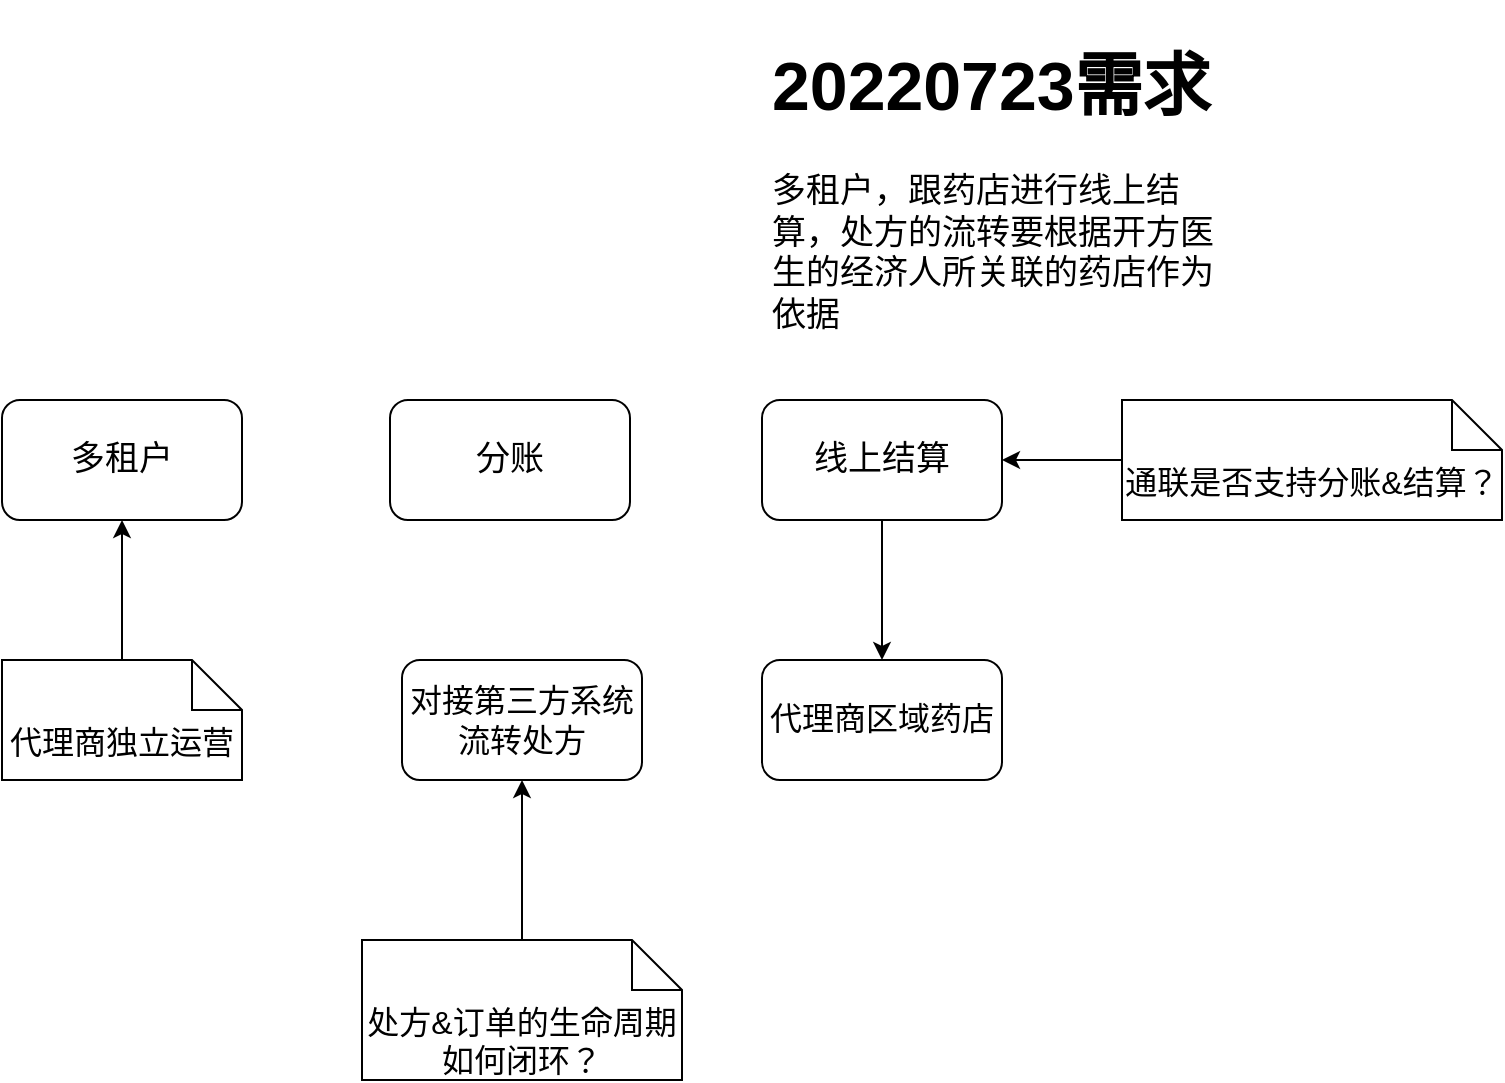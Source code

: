 <mxfile version="20.1.3" type="github">
  <diagram id="wFqJ9D_wtZ_qf9VDlLL7" name="第 1 页">
    <mxGraphModel dx="1422" dy="762" grid="1" gridSize="10" guides="1" tooltips="1" connect="1" arrows="1" fold="1" page="1" pageScale="1" pageWidth="827" pageHeight="1169" math="0" shadow="0">
      <root>
        <mxCell id="0" />
        <mxCell id="1" parent="0" />
        <mxCell id="w1ihY2law0qxPt3G3yZp-1" value="&lt;font style=&quot;font-size: 17px;&quot;&gt;多租户&lt;/font&gt;" style="rounded=1;whiteSpace=wrap;html=1;" vertex="1" parent="1">
          <mxGeometry x="70" y="410" width="120" height="60" as="geometry" />
        </mxCell>
        <mxCell id="w1ihY2law0qxPt3G3yZp-2" value="&lt;font style=&quot;font-size: 17px;&quot;&gt;分账&lt;/font&gt;" style="rounded=1;whiteSpace=wrap;html=1;" vertex="1" parent="1">
          <mxGeometry x="264" y="410" width="120" height="60" as="geometry" />
        </mxCell>
        <mxCell id="w1ihY2law0qxPt3G3yZp-8" style="edgeStyle=orthogonalEdgeStyle;rounded=0;orthogonalLoop=1;jettySize=auto;html=1;fontSize=16;" edge="1" parent="1" source="w1ihY2law0qxPt3G3yZp-3" target="w1ihY2law0qxPt3G3yZp-7">
          <mxGeometry relative="1" as="geometry" />
        </mxCell>
        <mxCell id="w1ihY2law0qxPt3G3yZp-3" value="&lt;font style=&quot;font-size: 17px;&quot;&gt;线上结算&lt;/font&gt;" style="rounded=1;whiteSpace=wrap;html=1;" vertex="1" parent="1">
          <mxGeometry x="450" y="410" width="120" height="60" as="geometry" />
        </mxCell>
        <mxCell id="w1ihY2law0qxPt3G3yZp-4" value="&lt;h1&gt;20220723需求&lt;/h1&gt;&lt;div&gt;&lt;div&gt;多租户，跟药店进行线上结算，处方的流转要根据开方医生的经济人所关联的药店作为依据&lt;/div&gt;&lt;/div&gt;&lt;div&gt;&lt;br&gt;&lt;/div&gt;" style="text;html=1;strokeColor=none;fillColor=none;spacing=5;spacingTop=-20;whiteSpace=wrap;overflow=hidden;rounded=0;fontSize=17;" vertex="1" parent="1">
          <mxGeometry x="450" y="220" width="240" height="170" as="geometry" />
        </mxCell>
        <mxCell id="w1ihY2law0qxPt3G3yZp-7" value="&lt;font style=&quot;font-size: 16px;&quot;&gt;代理商区域药店&lt;/font&gt;" style="rounded=1;whiteSpace=wrap;html=1;fontSize=17;" vertex="1" parent="1">
          <mxGeometry x="450" y="540" width="120" height="60" as="geometry" />
        </mxCell>
        <mxCell id="w1ihY2law0qxPt3G3yZp-9" value="对接第三方系统&lt;br&gt;流转处方" style="rounded=1;whiteSpace=wrap;html=1;fontSize=16;" vertex="1" parent="1">
          <mxGeometry x="270" y="540" width="120" height="60" as="geometry" />
        </mxCell>
        <mxCell id="w1ihY2law0qxPt3G3yZp-16" style="edgeStyle=orthogonalEdgeStyle;rounded=0;orthogonalLoop=1;jettySize=auto;html=1;fontSize=16;" edge="1" parent="1" source="w1ihY2law0qxPt3G3yZp-15" target="w1ihY2law0qxPt3G3yZp-1">
          <mxGeometry relative="1" as="geometry" />
        </mxCell>
        <mxCell id="w1ihY2law0qxPt3G3yZp-15" value="代理商独立运营" style="shape=note2;boundedLbl=1;whiteSpace=wrap;html=1;size=25;verticalAlign=top;align=center;fontSize=16;" vertex="1" parent="1">
          <mxGeometry x="70" y="540" width="120" height="60" as="geometry" />
        </mxCell>
        <mxCell id="w1ihY2law0qxPt3G3yZp-18" style="edgeStyle=orthogonalEdgeStyle;rounded=0;orthogonalLoop=1;jettySize=auto;html=1;entryX=1;entryY=0.5;entryDx=0;entryDy=0;fontSize=16;" edge="1" parent="1" source="w1ihY2law0qxPt3G3yZp-17" target="w1ihY2law0qxPt3G3yZp-3">
          <mxGeometry relative="1" as="geometry" />
        </mxCell>
        <mxCell id="w1ihY2law0qxPt3G3yZp-17" value="通联是否支持分账&amp;amp;结算？" style="shape=note2;boundedLbl=1;whiteSpace=wrap;html=1;size=25;verticalAlign=top;align=center;fontSize=16;" vertex="1" parent="1">
          <mxGeometry x="630" y="410" width="190" height="60" as="geometry" />
        </mxCell>
        <mxCell id="w1ihY2law0qxPt3G3yZp-20" style="edgeStyle=orthogonalEdgeStyle;rounded=0;orthogonalLoop=1;jettySize=auto;html=1;fontSize=16;" edge="1" parent="1" source="w1ihY2law0qxPt3G3yZp-19" target="w1ihY2law0qxPt3G3yZp-9">
          <mxGeometry relative="1" as="geometry" />
        </mxCell>
        <mxCell id="w1ihY2law0qxPt3G3yZp-19" value="&lt;span style=&quot;text-align: left;&quot;&gt;处方&amp;amp;订单的生命周期如何闭环？&lt;/span&gt;" style="shape=note2;boundedLbl=1;whiteSpace=wrap;html=1;size=25;verticalAlign=top;align=center;fontSize=16;" vertex="1" parent="1">
          <mxGeometry x="250" y="680" width="160" height="70" as="geometry" />
        </mxCell>
      </root>
    </mxGraphModel>
  </diagram>
</mxfile>
